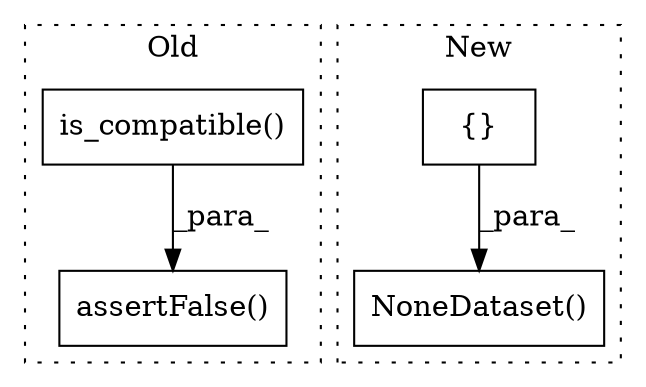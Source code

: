 digraph G {
subgraph cluster0 {
1 [label="is_compatible()" a="75" s="11487,11525" l="27,1" shape="box"];
4 [label="assertFalse()" a="75" s="11470,11526" l="17,1" shape="box"];
label = "Old";
style="dotted";
}
subgraph cluster1 {
2 [label="{}" a="95" s="12254,12268" l="1,1" shape="box"];
3 [label="NoneDataset()" a="75" s="12230,12269" l="24,1" shape="box"];
label = "New";
style="dotted";
}
1 -> 4 [label="_para_"];
2 -> 3 [label="_para_"];
}